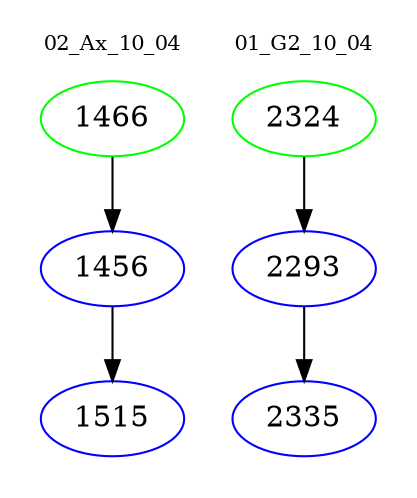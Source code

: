 digraph{
subgraph cluster_0 {
color = white
label = "02_Ax_10_04";
fontsize=10;
T0_1466 [label="1466", color="green"]
T0_1466 -> T0_1456 [color="black"]
T0_1456 [label="1456", color="blue"]
T0_1456 -> T0_1515 [color="black"]
T0_1515 [label="1515", color="blue"]
}
subgraph cluster_1 {
color = white
label = "01_G2_10_04";
fontsize=10;
T1_2324 [label="2324", color="green"]
T1_2324 -> T1_2293 [color="black"]
T1_2293 [label="2293", color="blue"]
T1_2293 -> T1_2335 [color="black"]
T1_2335 [label="2335", color="blue"]
}
}

